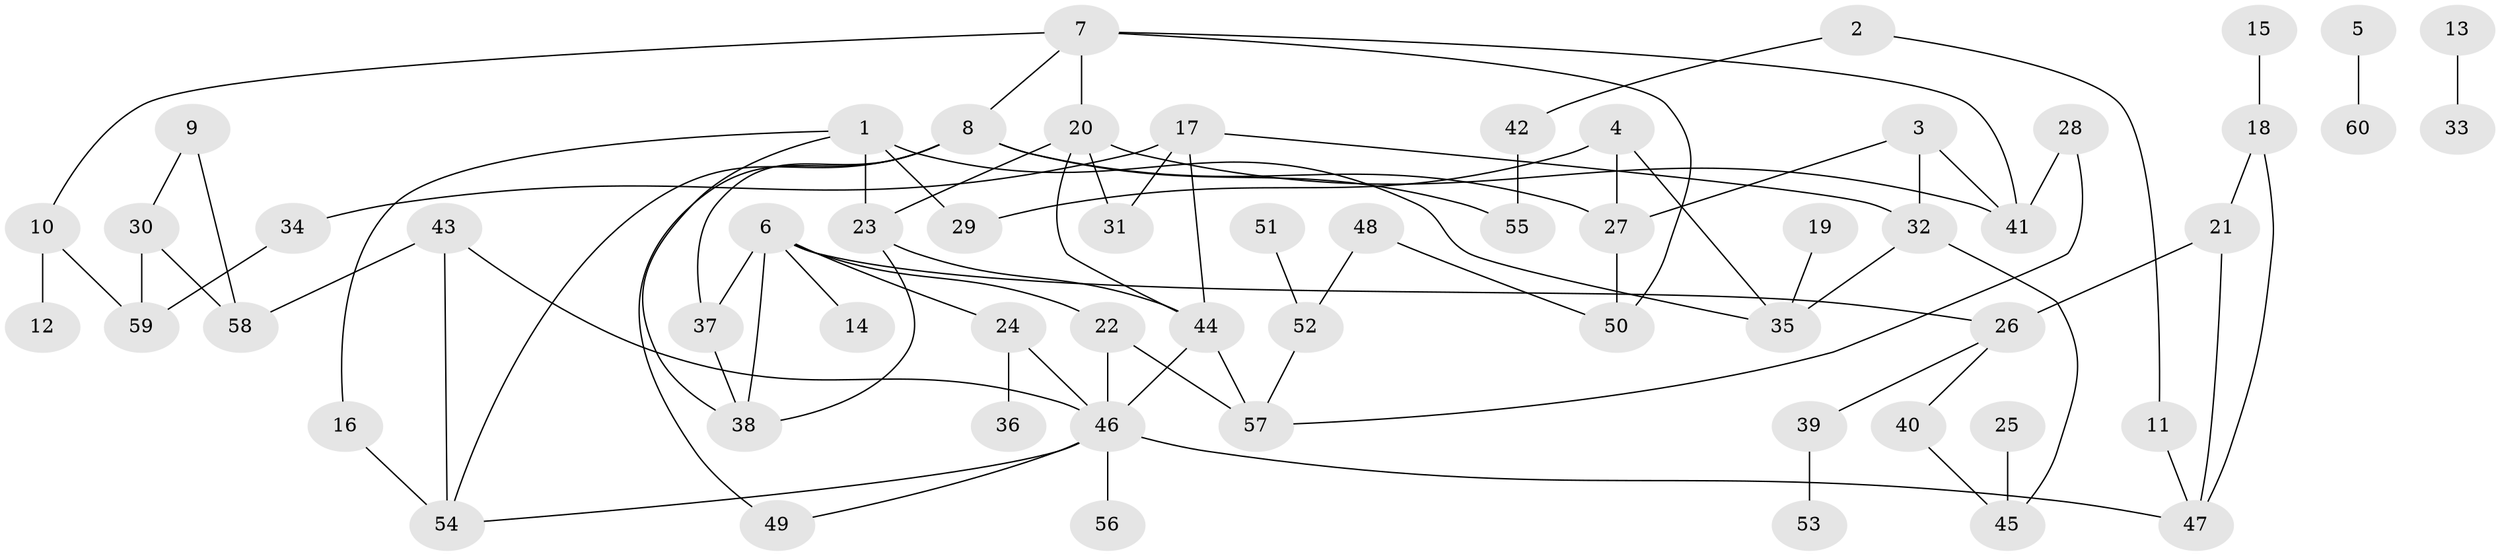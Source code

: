 // Generated by graph-tools (version 1.1) at 2025/33/03/09/25 02:33:36]
// undirected, 60 vertices, 85 edges
graph export_dot {
graph [start="1"]
  node [color=gray90,style=filled];
  1;
  2;
  3;
  4;
  5;
  6;
  7;
  8;
  9;
  10;
  11;
  12;
  13;
  14;
  15;
  16;
  17;
  18;
  19;
  20;
  21;
  22;
  23;
  24;
  25;
  26;
  27;
  28;
  29;
  30;
  31;
  32;
  33;
  34;
  35;
  36;
  37;
  38;
  39;
  40;
  41;
  42;
  43;
  44;
  45;
  46;
  47;
  48;
  49;
  50;
  51;
  52;
  53;
  54;
  55;
  56;
  57;
  58;
  59;
  60;
  1 -- 16;
  1 -- 23;
  1 -- 29;
  1 -- 35;
  1 -- 38;
  2 -- 11;
  2 -- 42;
  3 -- 27;
  3 -- 32;
  3 -- 41;
  4 -- 27;
  4 -- 29;
  4 -- 35;
  5 -- 60;
  6 -- 14;
  6 -- 22;
  6 -- 24;
  6 -- 26;
  6 -- 37;
  6 -- 38;
  7 -- 8;
  7 -- 10;
  7 -- 20;
  7 -- 41;
  7 -- 50;
  8 -- 27;
  8 -- 37;
  8 -- 49;
  8 -- 54;
  8 -- 55;
  9 -- 30;
  9 -- 58;
  10 -- 12;
  10 -- 59;
  11 -- 47;
  13 -- 33;
  15 -- 18;
  16 -- 54;
  17 -- 31;
  17 -- 32;
  17 -- 34;
  17 -- 44;
  18 -- 21;
  18 -- 47;
  19 -- 35;
  20 -- 23;
  20 -- 31;
  20 -- 41;
  20 -- 44;
  21 -- 26;
  21 -- 47;
  22 -- 46;
  22 -- 57;
  23 -- 38;
  23 -- 44;
  24 -- 36;
  24 -- 46;
  25 -- 45;
  26 -- 39;
  26 -- 40;
  27 -- 50;
  28 -- 41;
  28 -- 57;
  30 -- 58;
  30 -- 59;
  32 -- 35;
  32 -- 45;
  34 -- 59;
  37 -- 38;
  39 -- 53;
  40 -- 45;
  42 -- 55;
  43 -- 46;
  43 -- 54;
  43 -- 58;
  44 -- 46;
  44 -- 57;
  46 -- 47;
  46 -- 49;
  46 -- 54;
  46 -- 56;
  48 -- 50;
  48 -- 52;
  51 -- 52;
  52 -- 57;
}

